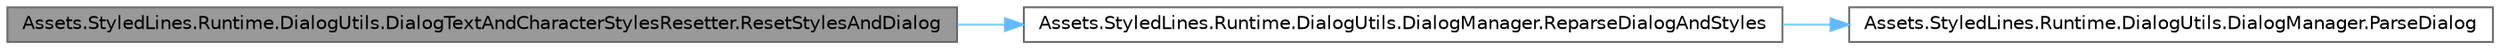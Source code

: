 digraph "Assets.StyledLines.Runtime.DialogUtils.DialogTextAndCharacterStylesResetter.ResetStylesAndDialog"
{
 // INTERACTIVE_SVG=YES
 // LATEX_PDF_SIZE
  bgcolor="transparent";
  edge [fontname=Helvetica,fontsize=10,labelfontname=Helvetica,labelfontsize=10];
  node [fontname=Helvetica,fontsize=10,shape=box,height=0.2,width=0.4];
  rankdir="LR";
  Node1 [id="Node000001",label="Assets.StyledLines.Runtime.DialogUtils.DialogTextAndCharacterStylesResetter.ResetStylesAndDialog",height=0.2,width=0.4,color="gray40", fillcolor="grey60", style="filled", fontcolor="black",tooltip=" "];
  Node1 -> Node2 [id="edge1_Node000001_Node000002",color="steelblue1",style="solid",tooltip=" "];
  Node2 [id="Node000002",label="Assets.StyledLines.Runtime.DialogUtils.DialogManager.ReparseDialogAndStyles",height=0.2,width=0.4,color="grey40", fillcolor="white", style="filled",URL="$class_assets_1_1_styled_lines_1_1_runtime_1_1_dialog_utils_1_1_dialog_manager.html#aace0d2b97d89e6892a4738f1e8c8412f",tooltip="Re-parses the dialog and styles when the dialog text changes."];
  Node2 -> Node3 [id="edge2_Node000002_Node000003",color="steelblue1",style="solid",tooltip=" "];
  Node3 [id="Node000003",label="Assets.StyledLines.Runtime.DialogUtils.DialogManager.ParseDialog",height=0.2,width=0.4,color="grey40", fillcolor="white", style="filled",URL="$class_assets_1_1_styled_lines_1_1_runtime_1_1_dialog_utils_1_1_dialog_manager.html#ab340ac66153bf61473e645a07bcd5004",tooltip="Parses the dialog text into individual lines based on a specific format."];
}
